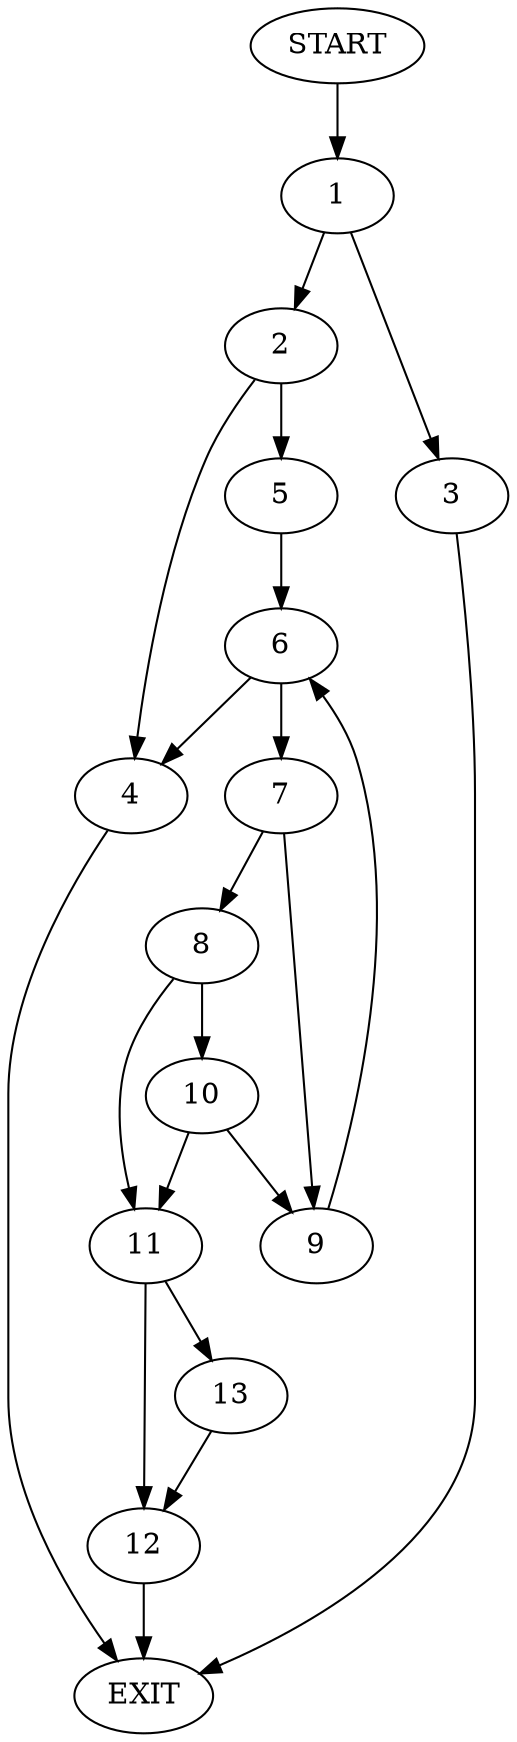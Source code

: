 digraph {
0 [label="START"]
14 [label="EXIT"]
0 -> 1
1 -> 2
1 -> 3
3 -> 14
2 -> 4
2 -> 5
4 -> 14
5 -> 6
6 -> 4
6 -> 7
7 -> 8
7 -> 9
9 -> 6
8 -> 10
8 -> 11
11 -> 12
11 -> 13
10 -> 9
10 -> 11
13 -> 12
12 -> 14
}
